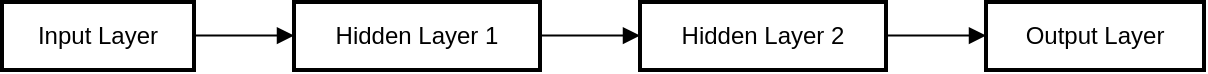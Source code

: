 <mxfile version="22.1.16" type="github">
  <diagram name="ページ1" id="-b6YMepr3NDHEzUj5DE4">
    <mxGraphModel>
      <root>
        <mxCell id="0" />
        <mxCell id="1" parent="0" />
        <mxCell id="2" value="Input Layer" style="whiteSpace=wrap;strokeWidth=2;" vertex="1" parent="1">
          <mxGeometry width="96" height="34" as="geometry" />
        </mxCell>
        <mxCell id="3" value="Hidden Layer 1" style="whiteSpace=wrap;strokeWidth=2;" vertex="1" parent="1">
          <mxGeometry x="146" width="123" height="34" as="geometry" />
        </mxCell>
        <mxCell id="4" value="Hidden Layer 2" style="whiteSpace=wrap;strokeWidth=2;" vertex="1" parent="1">
          <mxGeometry x="319" width="123" height="34" as="geometry" />
        </mxCell>
        <mxCell id="5" value="Output Layer" style="whiteSpace=wrap;strokeWidth=2;" vertex="1" parent="1">
          <mxGeometry x="492" width="109" height="34" as="geometry" />
        </mxCell>
        <mxCell id="6" value="" style="curved=1;startArrow=none;endArrow=block;exitX=1.004;exitY=0.494;entryX=0.003;entryY=0.494;" edge="1" parent="1" source="2" target="3">
          <mxGeometry relative="1" as="geometry">
            <Array as="points" />
          </mxGeometry>
        </mxCell>
        <mxCell id="7" value="" style="curved=1;startArrow=none;endArrow=block;exitX=1.001;exitY=0.494;entryX=0.001;entryY=0.494;" edge="1" parent="1" source="3" target="4">
          <mxGeometry relative="1" as="geometry">
            <Array as="points" />
          </mxGeometry>
        </mxCell>
        <mxCell id="8" value="" style="curved=1;startArrow=none;endArrow=block;exitX=0.998;exitY=0.494;entryX=-0.002;entryY=0.494;" edge="1" parent="1" source="4" target="5">
          <mxGeometry relative="1" as="geometry">
            <Array as="points" />
          </mxGeometry>
        </mxCell>
      </root>
    </mxGraphModel>
  </diagram>
</mxfile>
